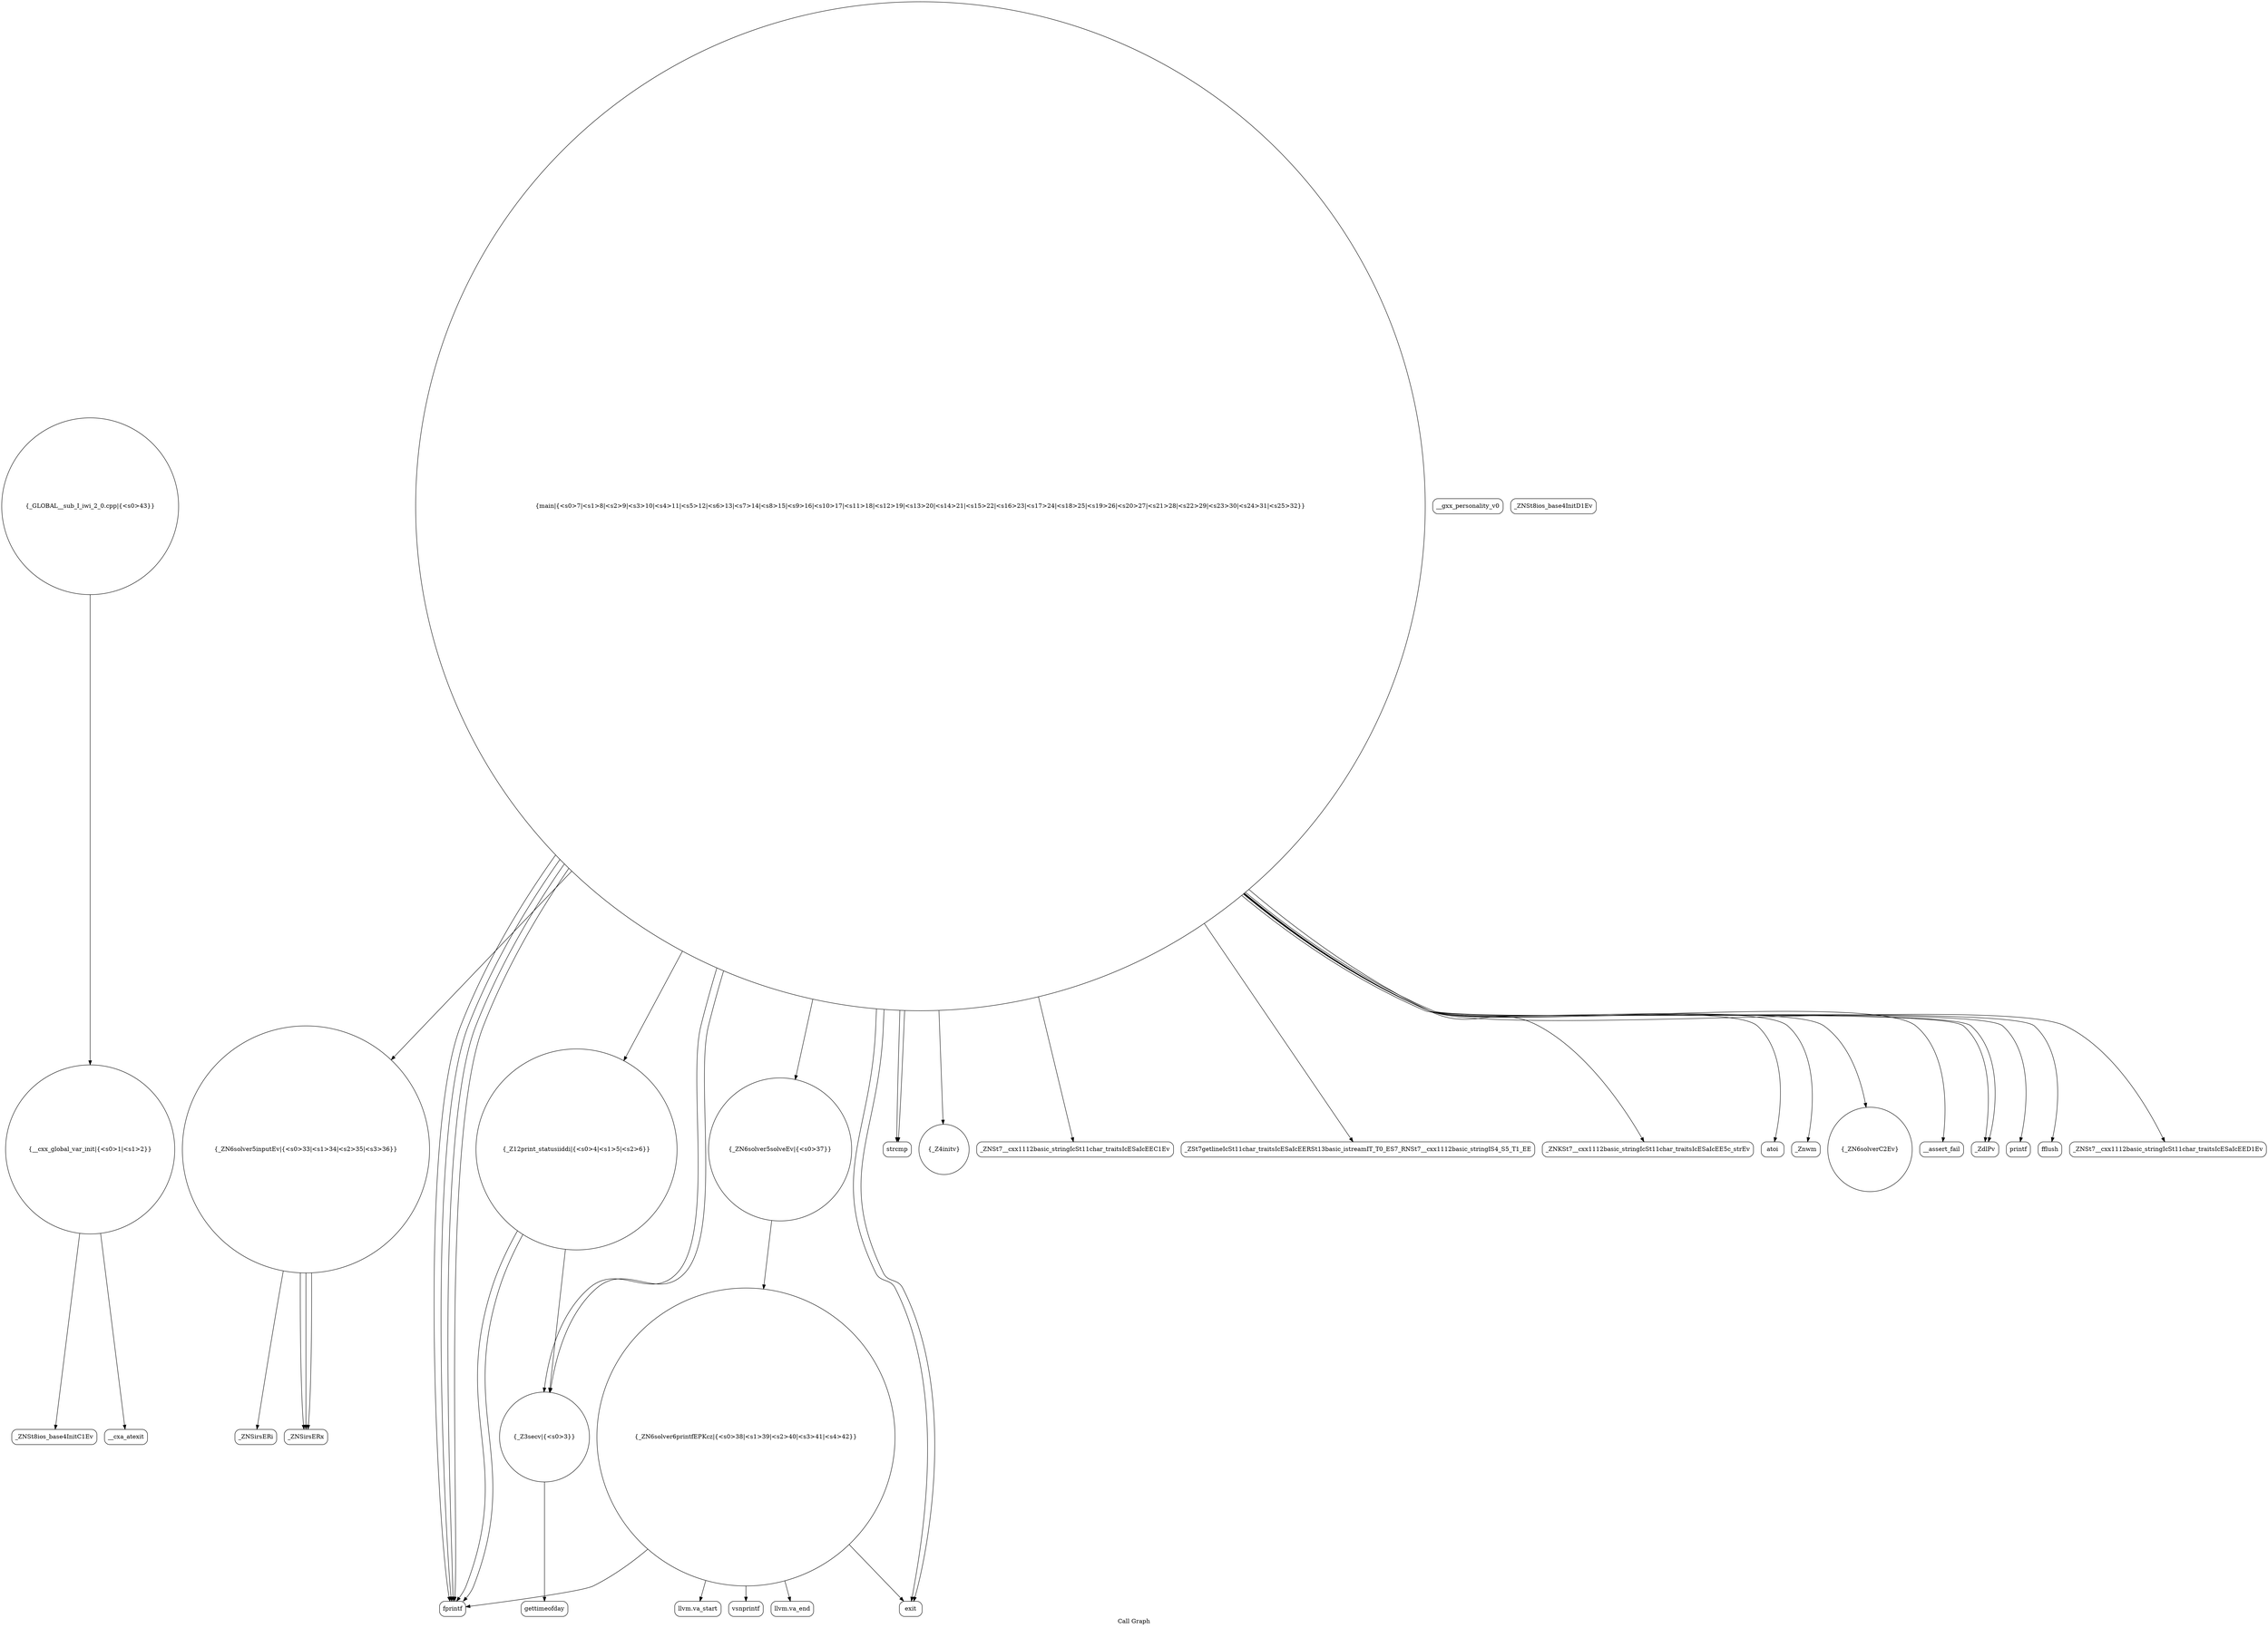digraph "Call Graph" {
	label="Call Graph";

	Node0x5628ae37a8b0 [shape=record,shape=circle,label="{__cxx_global_var_init|{<s0>1|<s1>2}}"];
	Node0x5628ae37a8b0:s0 -> Node0x5628ae37a930[color=black];
	Node0x5628ae37a8b0:s1 -> Node0x5628ae4019c0[color=black];
	Node0x5628ae402540 [shape=record,shape=Mrecord,label="{_ZNSirsERx}"];
	Node0x5628ae401bc0 [shape=record,shape=circle,label="{_Z12print_statusiiddi|{<s0>4|<s1>5|<s2>6}}"];
	Node0x5628ae401bc0:s0 -> Node0x5628ae401c40[color=black];
	Node0x5628ae401bc0:s1 -> Node0x5628ae401ac0[color=black];
	Node0x5628ae401bc0:s2 -> Node0x5628ae401c40[color=black];
	Node0x5628ae401f40 [shape=record,shape=Mrecord,label="{__gxx_personality_v0}"];
	Node0x5628ae4022c0 [shape=record,shape=circle,label="{_ZN6solver5inputEv|{<s0>33|<s1>34|<s2>35|<s3>36}}"];
	Node0x5628ae4022c0:s0 -> Node0x5628ae402540[color=black];
	Node0x5628ae4022c0:s1 -> Node0x5628ae4025c0[color=black];
	Node0x5628ae4022c0:s2 -> Node0x5628ae402540[color=black];
	Node0x5628ae4022c0:s3 -> Node0x5628ae402540[color=black];
	Node0x5628ae401940 [shape=record,shape=Mrecord,label="{_ZNSt8ios_base4InitD1Ev}"];
	Node0x5628ae402640 [shape=record,shape=circle,label="{_ZN6solver6printfEPKcz|{<s0>38|<s1>39|<s2>40|<s3>41|<s4>42}}"];
	Node0x5628ae402640:s0 -> Node0x5628ae4026c0[color=black];
	Node0x5628ae402640:s1 -> Node0x5628ae402740[color=black];
	Node0x5628ae402640:s2 -> Node0x5628ae4027c0[color=black];
	Node0x5628ae402640:s3 -> Node0x5628ae401c40[color=black];
	Node0x5628ae402640:s4 -> Node0x5628ae401dc0[color=black];
	Node0x5628ae401cc0 [shape=record,shape=circle,label="{main|{<s0>7|<s1>8|<s2>9|<s3>10|<s4>11|<s5>12|<s6>13|<s7>14|<s8>15|<s9>16|<s10>17|<s11>18|<s12>19|<s13>20|<s14>21|<s15>22|<s16>23|<s17>24|<s18>25|<s19>26|<s20>27|<s21>28|<s22>29|<s23>30|<s24>31|<s25>32}}"];
	Node0x5628ae401cc0:s0 -> Node0x5628ae401d40[color=black];
	Node0x5628ae401cc0:s1 -> Node0x5628ae401d40[color=black];
	Node0x5628ae401cc0:s2 -> Node0x5628ae401c40[color=black];
	Node0x5628ae401cc0:s3 -> Node0x5628ae401dc0[color=black];
	Node0x5628ae401cc0:s4 -> Node0x5628ae401ac0[color=black];
	Node0x5628ae401cc0:s5 -> Node0x5628ae401a40[color=black];
	Node0x5628ae401cc0:s6 -> Node0x5628ae401ac0[color=black];
	Node0x5628ae401cc0:s7 -> Node0x5628ae401c40[color=black];
	Node0x5628ae401cc0:s8 -> Node0x5628ae401e40[color=black];
	Node0x5628ae401cc0:s9 -> Node0x5628ae401ec0[color=black];
	Node0x5628ae401cc0:s10 -> Node0x5628ae402040[color=black];
	Node0x5628ae401cc0:s11 -> Node0x5628ae401fc0[color=black];
	Node0x5628ae401cc0:s12 -> Node0x5628ae401c40[color=black];
	Node0x5628ae401cc0:s13 -> Node0x5628ae401bc0[color=black];
	Node0x5628ae401cc0:s14 -> Node0x5628ae4020c0[color=black];
	Node0x5628ae401cc0:s15 -> Node0x5628ae402140[color=black];
	Node0x5628ae401cc0:s16 -> Node0x5628ae402240[color=black];
	Node0x5628ae401cc0:s17 -> Node0x5628ae4021c0[color=black];
	Node0x5628ae401cc0:s18 -> Node0x5628ae4022c0[color=black];
	Node0x5628ae401cc0:s19 -> Node0x5628ae402340[color=black];
	Node0x5628ae401cc0:s20 -> Node0x5628ae4023c0[color=black];
	Node0x5628ae401cc0:s21 -> Node0x5628ae402440[color=black];
	Node0x5628ae401cc0:s22 -> Node0x5628ae4021c0[color=black];
	Node0x5628ae401cc0:s23 -> Node0x5628ae401c40[color=black];
	Node0x5628ae401cc0:s24 -> Node0x5628ae401dc0[color=black];
	Node0x5628ae401cc0:s25 -> Node0x5628ae4024c0[color=black];
	Node0x5628ae402040 [shape=record,shape=Mrecord,label="{_ZNKSt7__cxx1112basic_stringIcSt11char_traitsIcESaIcEE5c_strEv}"];
	Node0x5628ae4023c0 [shape=record,shape=Mrecord,label="{printf}"];
	Node0x5628ae401a40 [shape=record,shape=circle,label="{_Z4initv}"];
	Node0x5628ae402740 [shape=record,shape=Mrecord,label="{vsnprintf}"];
	Node0x5628ae401dc0 [shape=record,shape=Mrecord,label="{exit}"];
	Node0x5628ae402140 [shape=record,shape=circle,label="{_ZN6solverC2Ev}"];
	Node0x5628ae4024c0 [shape=record,shape=Mrecord,label="{_ZNSt7__cxx1112basic_stringIcSt11char_traitsIcESaIcEED1Ev}"];
	Node0x5628ae401b40 [shape=record,shape=Mrecord,label="{gettimeofday}"];
	Node0x5628ae402840 [shape=record,shape=circle,label="{_GLOBAL__sub_I_iwi_2_0.cpp|{<s0>43}}"];
	Node0x5628ae402840:s0 -> Node0x5628ae37a8b0[color=black];
	Node0x5628ae401ec0 [shape=record,shape=Mrecord,label="{_ZSt7getlineIcSt11char_traitsIcESaIcEERSt13basic_istreamIT_T0_ES7_RNSt7__cxx1112basic_stringIS4_S5_T1_EE}"];
	Node0x5628ae402240 [shape=record,shape=Mrecord,label="{__assert_fail}"];
	Node0x5628ae37a930 [shape=record,shape=Mrecord,label="{_ZNSt8ios_base4InitC1Ev}"];
	Node0x5628ae4025c0 [shape=record,shape=Mrecord,label="{_ZNSirsERi}"];
	Node0x5628ae401c40 [shape=record,shape=Mrecord,label="{fprintf}"];
	Node0x5628ae401fc0 [shape=record,shape=Mrecord,label="{atoi}"];
	Node0x5628ae402340 [shape=record,shape=circle,label="{_ZN6solver5solveEv|{<s0>37}}"];
	Node0x5628ae402340:s0 -> Node0x5628ae402640[color=black];
	Node0x5628ae4019c0 [shape=record,shape=Mrecord,label="{__cxa_atexit}"];
	Node0x5628ae4026c0 [shape=record,shape=Mrecord,label="{llvm.va_start}"];
	Node0x5628ae401d40 [shape=record,shape=Mrecord,label="{strcmp}"];
	Node0x5628ae4020c0 [shape=record,shape=Mrecord,label="{_Znwm}"];
	Node0x5628ae402440 [shape=record,shape=Mrecord,label="{fflush}"];
	Node0x5628ae401ac0 [shape=record,shape=circle,label="{_Z3secv|{<s0>3}}"];
	Node0x5628ae401ac0:s0 -> Node0x5628ae401b40[color=black];
	Node0x5628ae4027c0 [shape=record,shape=Mrecord,label="{llvm.va_end}"];
	Node0x5628ae401e40 [shape=record,shape=Mrecord,label="{_ZNSt7__cxx1112basic_stringIcSt11char_traitsIcESaIcEEC1Ev}"];
	Node0x5628ae4021c0 [shape=record,shape=Mrecord,label="{_ZdlPv}"];
}
